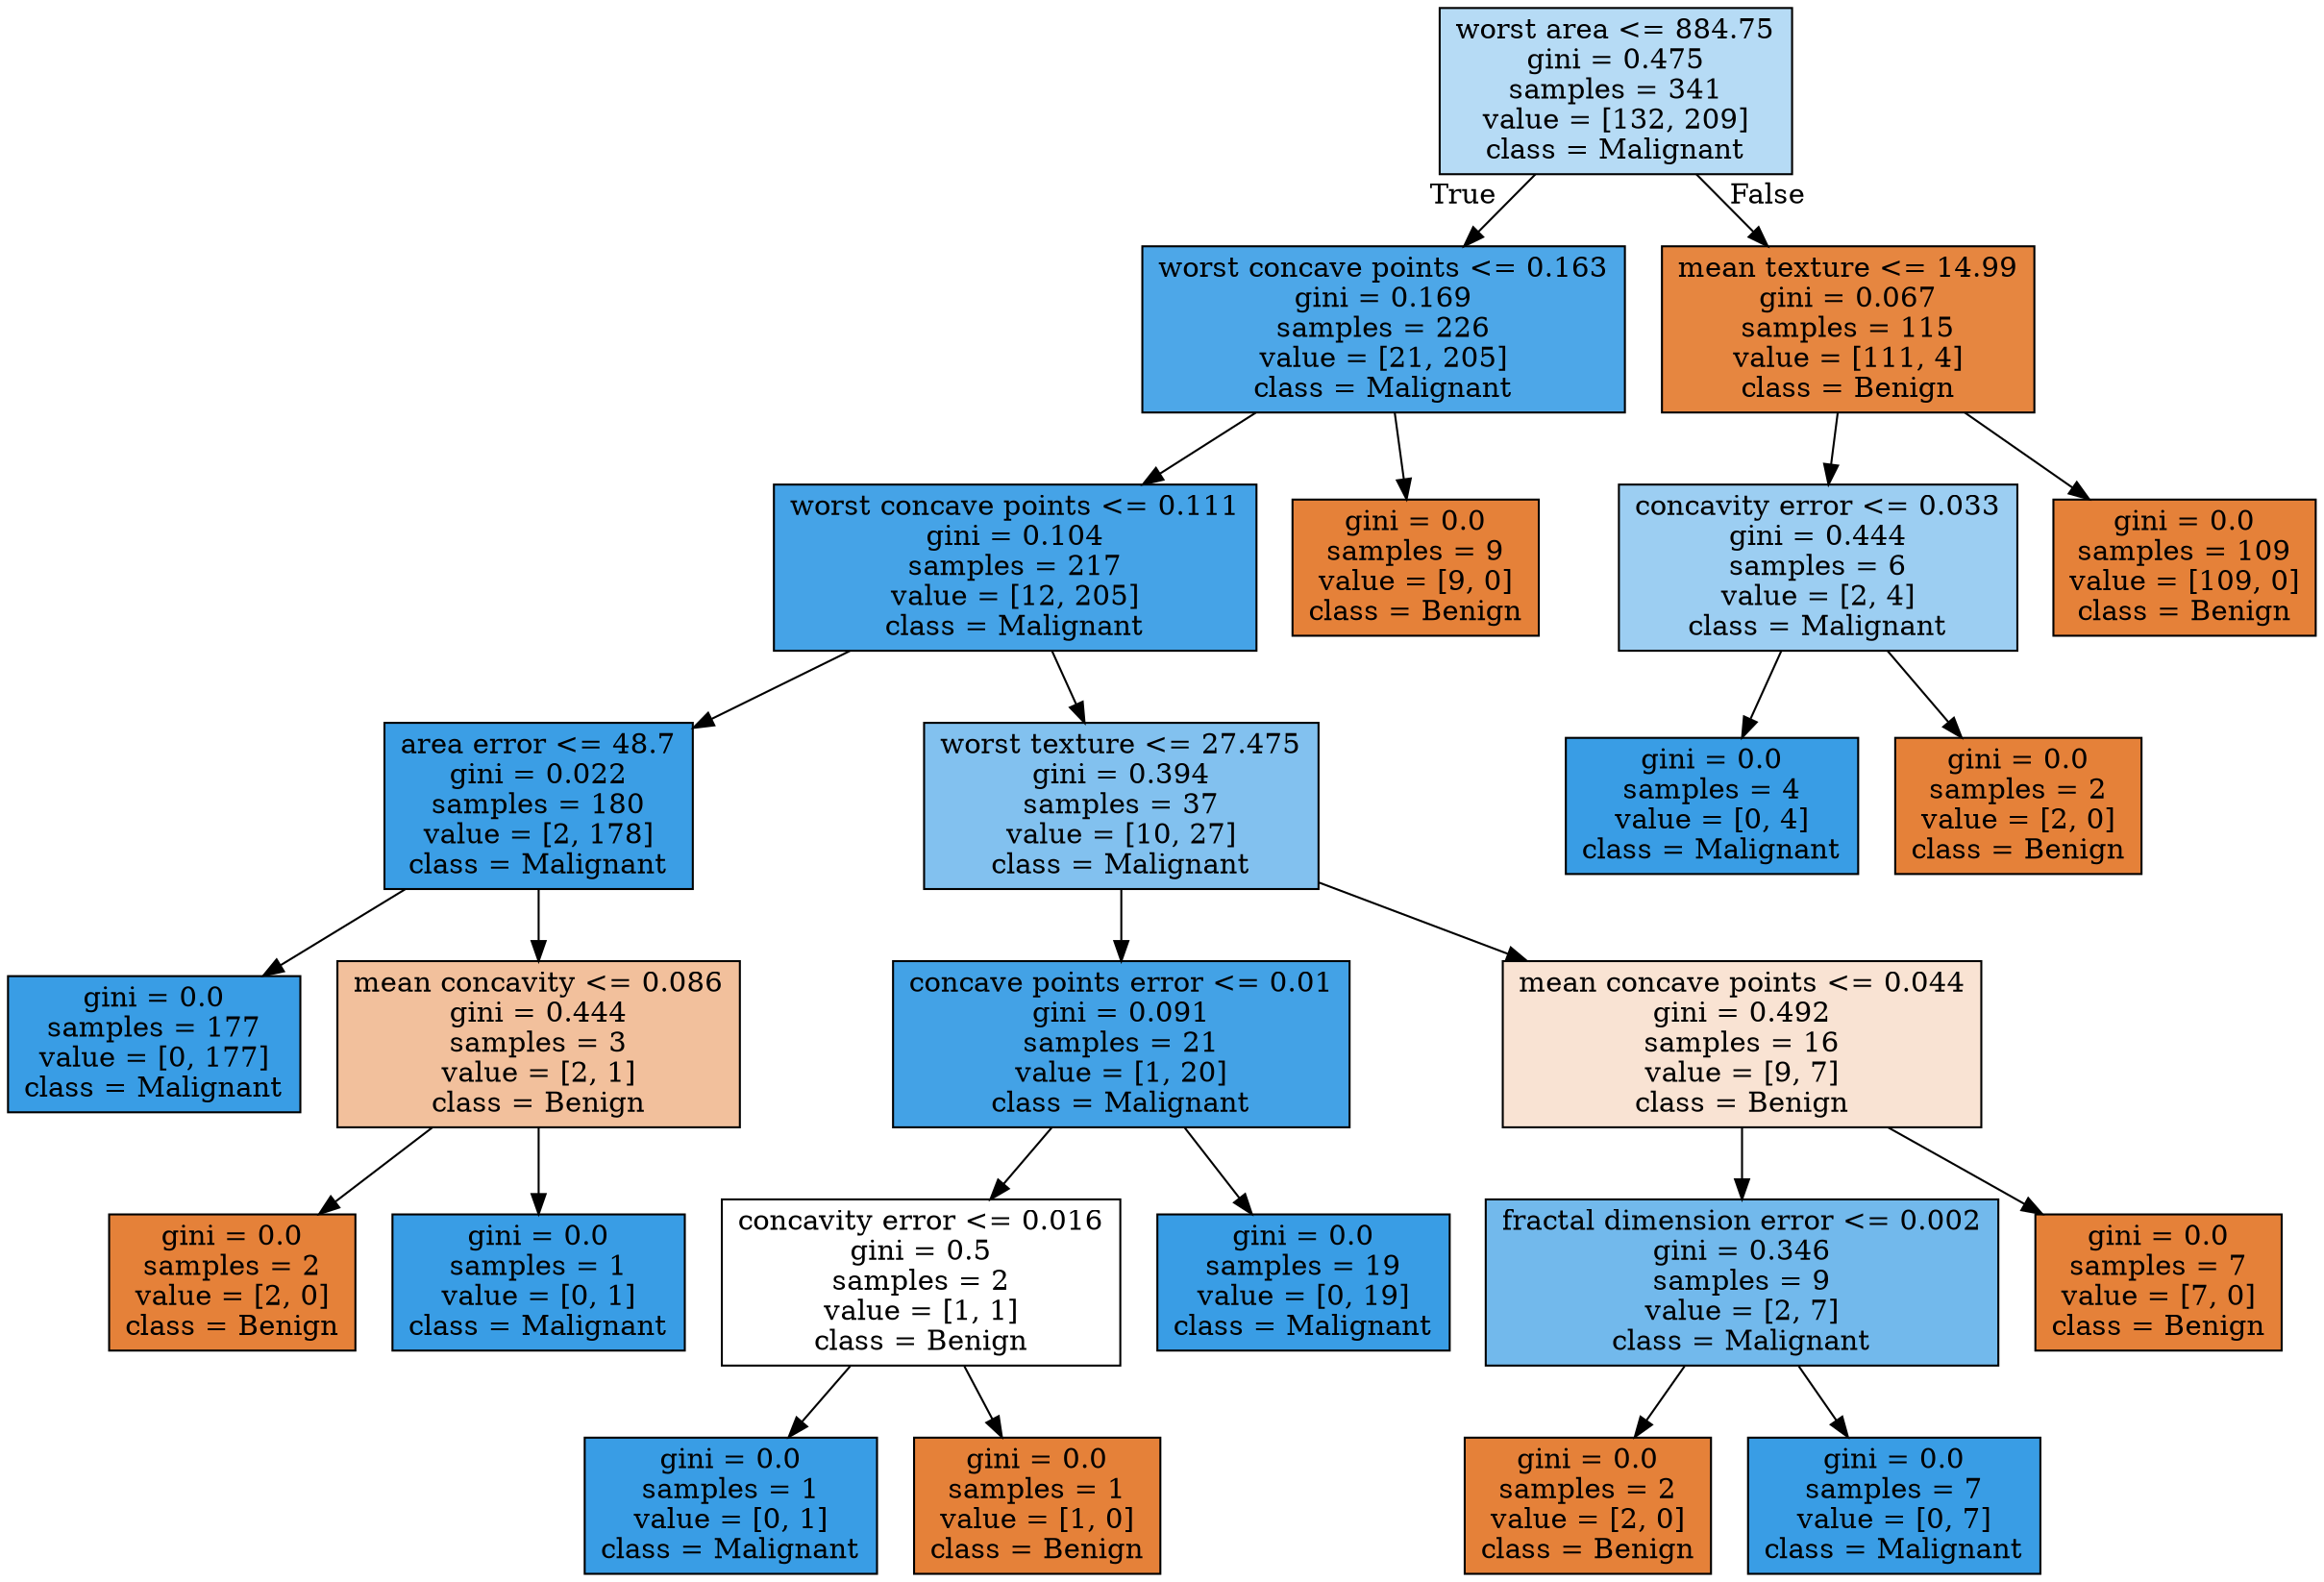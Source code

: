 digraph Tree {
node [shape=box, style="filled", color="black"] ;
0 [label="worst area <= 884.75\ngini = 0.475\nsamples = 341\nvalue = [132, 209]\nclass = Malignant", fillcolor="#b6dbf5"] ;
1 [label="worst concave points <= 0.163\ngini = 0.169\nsamples = 226\nvalue = [21, 205]\nclass = Malignant", fillcolor="#4da7e8"] ;
0 -> 1 [labeldistance=2.5, labelangle=45, headlabel="True"] ;
2 [label="worst concave points <= 0.111\ngini = 0.104\nsamples = 217\nvalue = [12, 205]\nclass = Malignant", fillcolor="#45a3e7"] ;
1 -> 2 ;
3 [label="area error <= 48.7\ngini = 0.022\nsamples = 180\nvalue = [2, 178]\nclass = Malignant", fillcolor="#3b9ee5"] ;
2 -> 3 ;
4 [label="gini = 0.0\nsamples = 177\nvalue = [0, 177]\nclass = Malignant", fillcolor="#399de5"] ;
3 -> 4 ;
5 [label="mean concavity <= 0.086\ngini = 0.444\nsamples = 3\nvalue = [2, 1]\nclass = Benign", fillcolor="#f2c09c"] ;
3 -> 5 ;
6 [label="gini = 0.0\nsamples = 2\nvalue = [2, 0]\nclass = Benign", fillcolor="#e58139"] ;
5 -> 6 ;
7 [label="gini = 0.0\nsamples = 1\nvalue = [0, 1]\nclass = Malignant", fillcolor="#399de5"] ;
5 -> 7 ;
8 [label="worst texture <= 27.475\ngini = 0.394\nsamples = 37\nvalue = [10, 27]\nclass = Malignant", fillcolor="#82c1ef"] ;
2 -> 8 ;
9 [label="concave points error <= 0.01\ngini = 0.091\nsamples = 21\nvalue = [1, 20]\nclass = Malignant", fillcolor="#43a2e6"] ;
8 -> 9 ;
10 [label="concavity error <= 0.016\ngini = 0.5\nsamples = 2\nvalue = [1, 1]\nclass = Benign", fillcolor="#ffffff"] ;
9 -> 10 ;
11 [label="gini = 0.0\nsamples = 1\nvalue = [0, 1]\nclass = Malignant", fillcolor="#399de5"] ;
10 -> 11 ;
12 [label="gini = 0.0\nsamples = 1\nvalue = [1, 0]\nclass = Benign", fillcolor="#e58139"] ;
10 -> 12 ;
13 [label="gini = 0.0\nsamples = 19\nvalue = [0, 19]\nclass = Malignant", fillcolor="#399de5"] ;
9 -> 13 ;
14 [label="mean concave points <= 0.044\ngini = 0.492\nsamples = 16\nvalue = [9, 7]\nclass = Benign", fillcolor="#f9e3d3"] ;
8 -> 14 ;
15 [label="fractal dimension error <= 0.002\ngini = 0.346\nsamples = 9\nvalue = [2, 7]\nclass = Malignant", fillcolor="#72b9ec"] ;
14 -> 15 ;
16 [label="gini = 0.0\nsamples = 2\nvalue = [2, 0]\nclass = Benign", fillcolor="#e58139"] ;
15 -> 16 ;
17 [label="gini = 0.0\nsamples = 7\nvalue = [0, 7]\nclass = Malignant", fillcolor="#399de5"] ;
15 -> 17 ;
18 [label="gini = 0.0\nsamples = 7\nvalue = [7, 0]\nclass = Benign", fillcolor="#e58139"] ;
14 -> 18 ;
19 [label="gini = 0.0\nsamples = 9\nvalue = [9, 0]\nclass = Benign", fillcolor="#e58139"] ;
1 -> 19 ;
20 [label="mean texture <= 14.99\ngini = 0.067\nsamples = 115\nvalue = [111, 4]\nclass = Benign", fillcolor="#e68640"] ;
0 -> 20 [labeldistance=2.5, labelangle=-45, headlabel="False"] ;
21 [label="concavity error <= 0.033\ngini = 0.444\nsamples = 6\nvalue = [2, 4]\nclass = Malignant", fillcolor="#9ccef2"] ;
20 -> 21 ;
22 [label="gini = 0.0\nsamples = 4\nvalue = [0, 4]\nclass = Malignant", fillcolor="#399de5"] ;
21 -> 22 ;
23 [label="gini = 0.0\nsamples = 2\nvalue = [2, 0]\nclass = Benign", fillcolor="#e58139"] ;
21 -> 23 ;
24 [label="gini = 0.0\nsamples = 109\nvalue = [109, 0]\nclass = Benign", fillcolor="#e58139"] ;
20 -> 24 ;
}